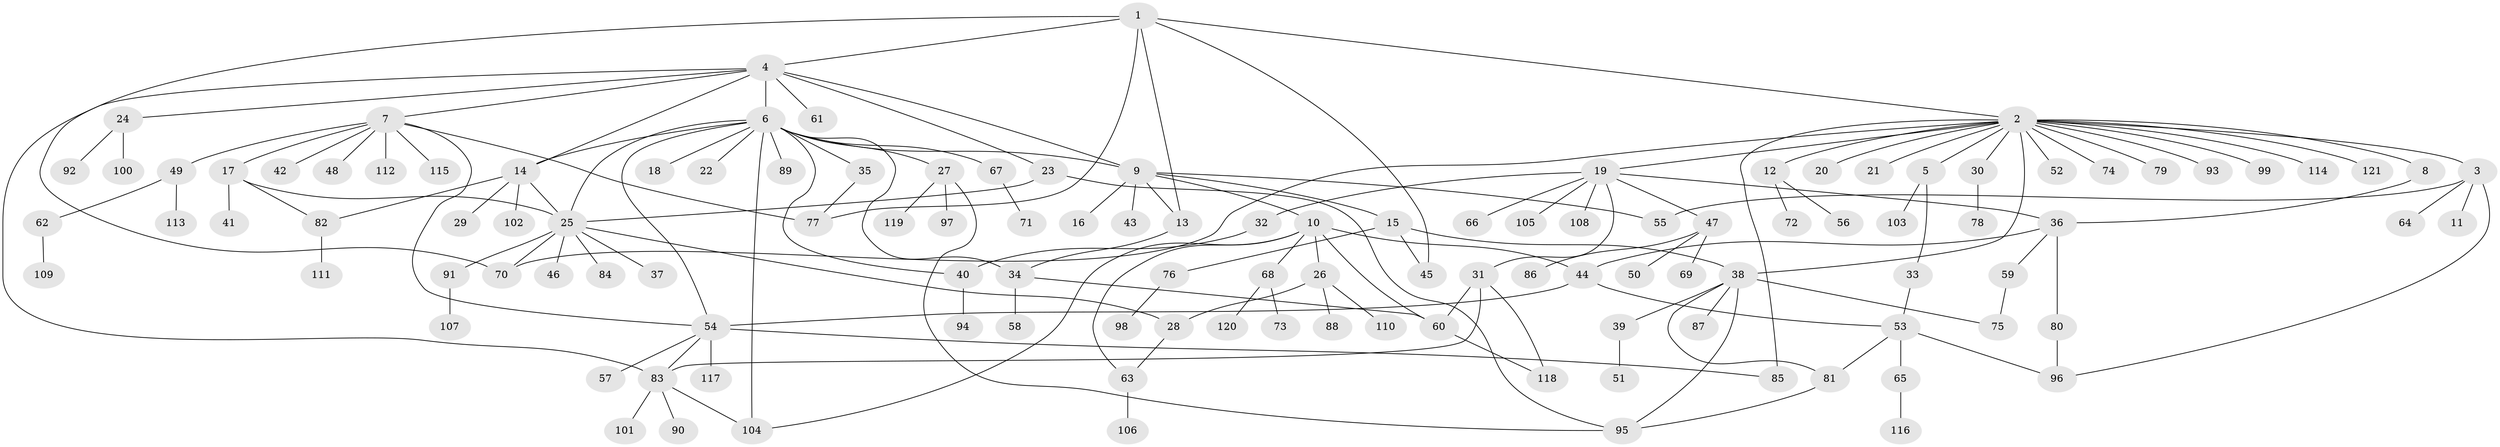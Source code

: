 // coarse degree distribution, {7: 0.05263157894736842, 18: 0.010526315789473684, 4: 0.021052631578947368, 13: 0.021052631578947368, 3: 0.11578947368421053, 8: 0.010526315789473684, 2: 0.14736842105263157, 10: 0.010526315789473684, 9: 0.021052631578947368, 1: 0.5368421052631579, 5: 0.031578947368421054, 6: 0.021052631578947368}
// Generated by graph-tools (version 1.1) at 2025/41/03/06/25 10:41:50]
// undirected, 121 vertices, 158 edges
graph export_dot {
graph [start="1"]
  node [color=gray90,style=filled];
  1;
  2;
  3;
  4;
  5;
  6;
  7;
  8;
  9;
  10;
  11;
  12;
  13;
  14;
  15;
  16;
  17;
  18;
  19;
  20;
  21;
  22;
  23;
  24;
  25;
  26;
  27;
  28;
  29;
  30;
  31;
  32;
  33;
  34;
  35;
  36;
  37;
  38;
  39;
  40;
  41;
  42;
  43;
  44;
  45;
  46;
  47;
  48;
  49;
  50;
  51;
  52;
  53;
  54;
  55;
  56;
  57;
  58;
  59;
  60;
  61;
  62;
  63;
  64;
  65;
  66;
  67;
  68;
  69;
  70;
  71;
  72;
  73;
  74;
  75;
  76;
  77;
  78;
  79;
  80;
  81;
  82;
  83;
  84;
  85;
  86;
  87;
  88;
  89;
  90;
  91;
  92;
  93;
  94;
  95;
  96;
  97;
  98;
  99;
  100;
  101;
  102;
  103;
  104;
  105;
  106;
  107;
  108;
  109;
  110;
  111;
  112;
  113;
  114;
  115;
  116;
  117;
  118;
  119;
  120;
  121;
  1 -- 2;
  1 -- 4;
  1 -- 13;
  1 -- 45;
  1 -- 70;
  1 -- 77;
  2 -- 3;
  2 -- 5;
  2 -- 8;
  2 -- 12;
  2 -- 19;
  2 -- 20;
  2 -- 21;
  2 -- 30;
  2 -- 38;
  2 -- 52;
  2 -- 70;
  2 -- 74;
  2 -- 79;
  2 -- 85;
  2 -- 93;
  2 -- 99;
  2 -- 114;
  2 -- 121;
  3 -- 11;
  3 -- 55;
  3 -- 64;
  3 -- 96;
  4 -- 6;
  4 -- 7;
  4 -- 9;
  4 -- 14;
  4 -- 23;
  4 -- 24;
  4 -- 61;
  4 -- 83;
  5 -- 33;
  5 -- 103;
  6 -- 9;
  6 -- 14;
  6 -- 18;
  6 -- 22;
  6 -- 25;
  6 -- 27;
  6 -- 34;
  6 -- 35;
  6 -- 40;
  6 -- 54;
  6 -- 67;
  6 -- 89;
  6 -- 104;
  7 -- 17;
  7 -- 42;
  7 -- 48;
  7 -- 49;
  7 -- 54;
  7 -- 77;
  7 -- 112;
  7 -- 115;
  8 -- 36;
  9 -- 10;
  9 -- 13;
  9 -- 15;
  9 -- 16;
  9 -- 43;
  9 -- 55;
  10 -- 26;
  10 -- 44;
  10 -- 60;
  10 -- 63;
  10 -- 68;
  10 -- 104;
  12 -- 56;
  12 -- 72;
  13 -- 34;
  14 -- 25;
  14 -- 29;
  14 -- 82;
  14 -- 102;
  15 -- 38;
  15 -- 45;
  15 -- 76;
  17 -- 25;
  17 -- 41;
  17 -- 82;
  19 -- 31;
  19 -- 32;
  19 -- 36;
  19 -- 47;
  19 -- 66;
  19 -- 105;
  19 -- 108;
  23 -- 25;
  23 -- 95;
  24 -- 92;
  24 -- 100;
  25 -- 28;
  25 -- 37;
  25 -- 46;
  25 -- 70;
  25 -- 84;
  25 -- 91;
  26 -- 28;
  26 -- 88;
  26 -- 110;
  27 -- 95;
  27 -- 97;
  27 -- 119;
  28 -- 63;
  30 -- 78;
  31 -- 60;
  31 -- 83;
  31 -- 118;
  32 -- 40;
  33 -- 53;
  34 -- 58;
  34 -- 60;
  35 -- 77;
  36 -- 44;
  36 -- 59;
  36 -- 80;
  38 -- 39;
  38 -- 75;
  38 -- 81;
  38 -- 87;
  38 -- 95;
  39 -- 51;
  40 -- 94;
  44 -- 53;
  44 -- 54;
  47 -- 50;
  47 -- 69;
  47 -- 86;
  49 -- 62;
  49 -- 113;
  53 -- 65;
  53 -- 81;
  53 -- 96;
  54 -- 57;
  54 -- 83;
  54 -- 85;
  54 -- 117;
  59 -- 75;
  60 -- 118;
  62 -- 109;
  63 -- 106;
  65 -- 116;
  67 -- 71;
  68 -- 73;
  68 -- 120;
  76 -- 98;
  80 -- 96;
  81 -- 95;
  82 -- 111;
  83 -- 90;
  83 -- 101;
  83 -- 104;
  91 -- 107;
}
